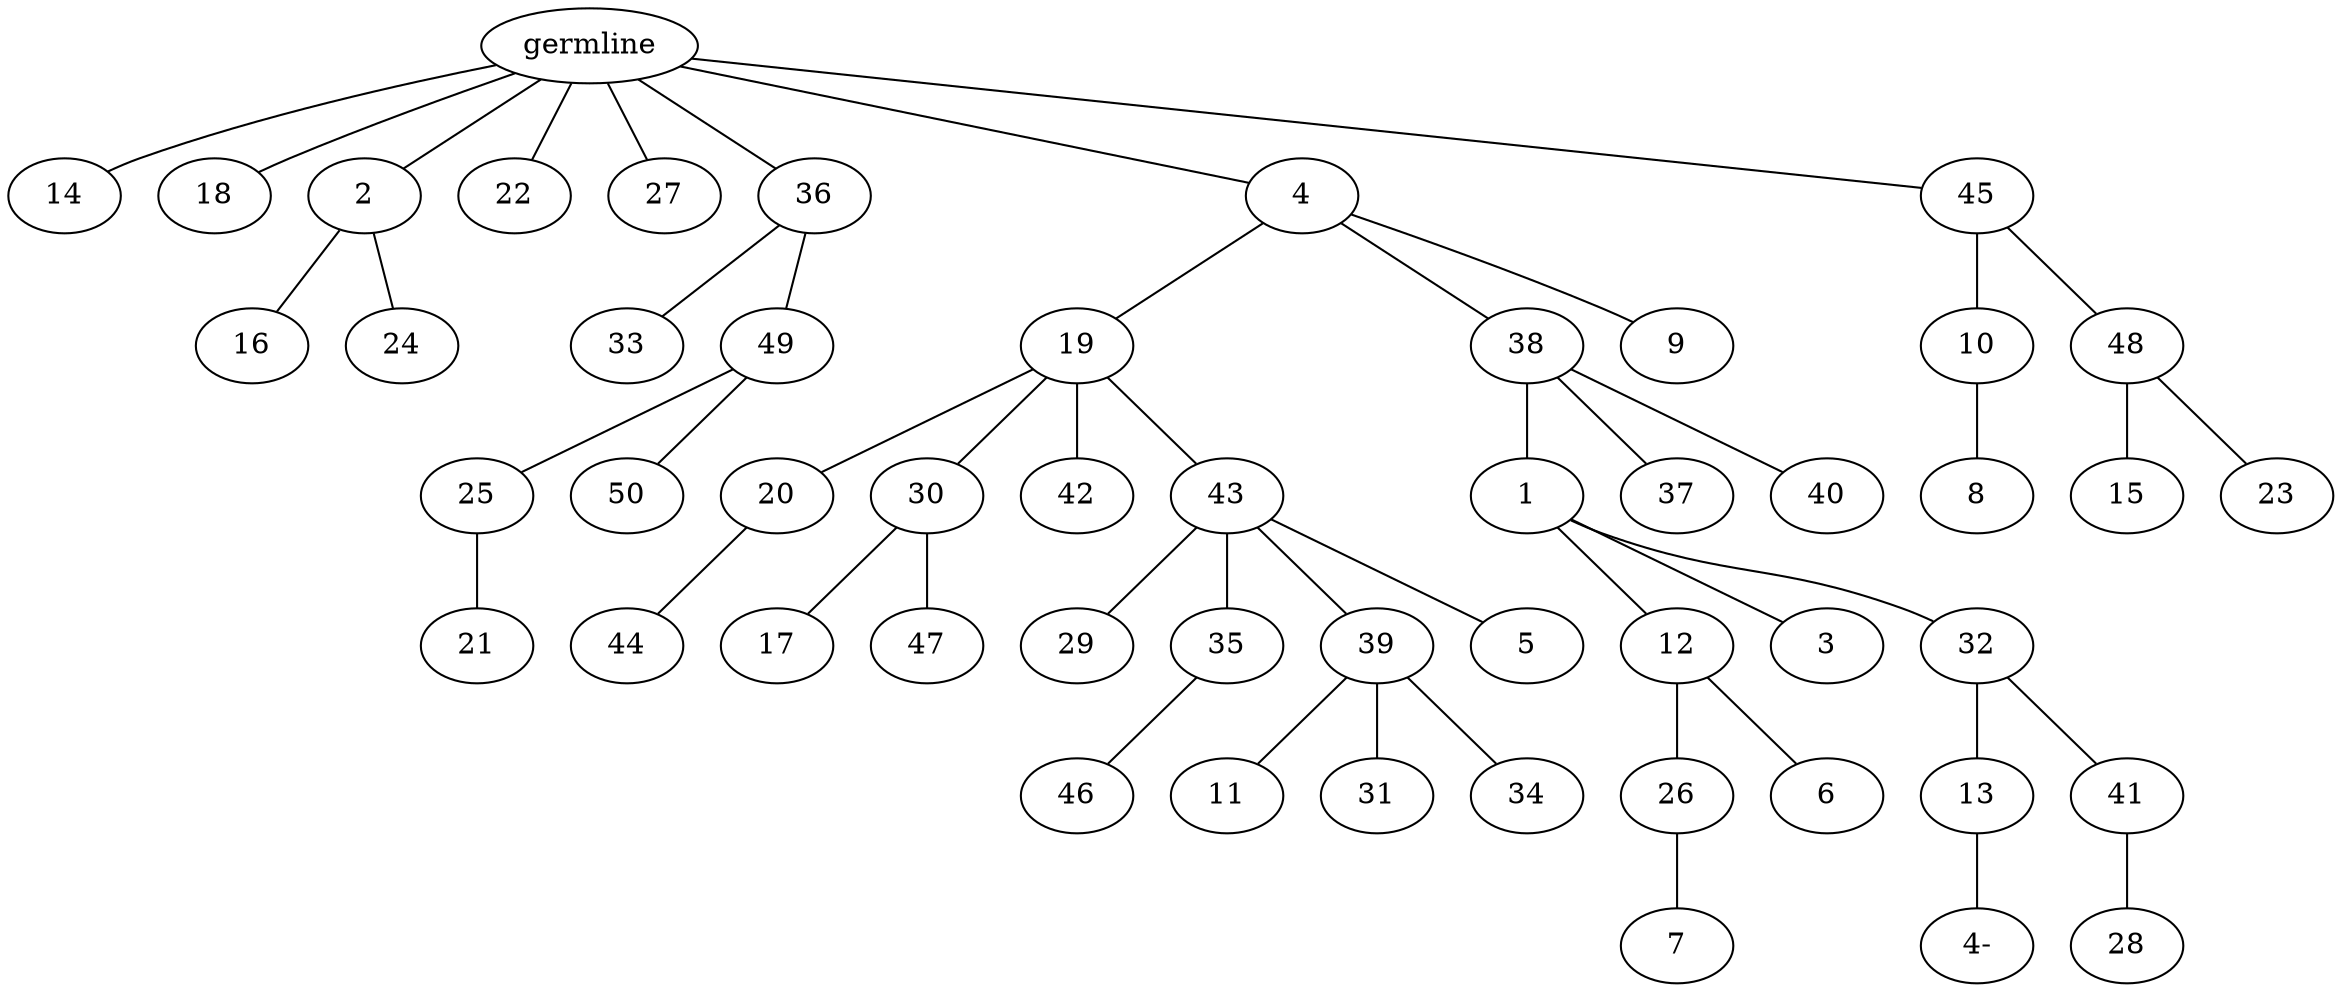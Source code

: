 graph tree {
    "140057828493776" [label="germline"];
    "140057828439904" [label="14"];
    "140057828434512" [label="18"];
    "140057828435568" [label="2"];
    "140057828435712" [label="16"];
    "140057828437968" [label="24"];
    "140057828436912" [label="22"];
    "140057828436480" [label="27"];
    "140057828437440" [label="36"];
    "140057828434656" [label="33"];
    "140057828435664" [label="49"];
    "140057828436192" [label="25"];
    "140057828435808" [label="21"];
    "140057828436240" [label="50"];
    "140057828436816" [label="4"];
    "140057828434704" [label="19"];
    "140057828435328" [label="20"];
    "140057828436720" [label="44"];
    "140057828435376" [label="30"];
    "140057828435136" [label="17"];
    "140057828434032" [label="47"];
    "140057828435520" [label="42"];
    "140057828434848" [label="43"];
    "140057828437584" [label="29"];
    "140057828436144" [label="35"];
    "140057828437920" [label="46"];
    "140057828434560" [label="39"];
    "140057827758672" [label="11"];
    "140057827758816" [label="31"];
    "140057827759152" [label="34"];
    "140057828433984" [label="5"];
    "140057828437200" [label="38"];
    "140057828434128" [label="1"];
    "140057827758576" [label="12"];
    "140057827758624" [label="26"];
    "140057827759296" [label="7"];
    "140057827758912" [label="6"];
    "140057827759104" [label="3"];
    "140057827760304" [label="32"];
    "140057827758768" [label="13"];
    "140057828439088" [label="4-"];
    "140057827759536" [label="41"];
    "140057827759632" [label="28"];
    "140057828434224" [label="37"];
    "140057828434080" [label="40"];
    "140057828434416" [label="9"];
    "140057828434800" [label="45"];
    "140057828437728" [label="10"];
    "140057827760016" [label="8"];
    "140057828436336" [label="48"];
    "140057827760256" [label="15"];
    "140057827760112" [label="23"];
    "140057828493776" -- "140057828439904";
    "140057828493776" -- "140057828434512";
    "140057828493776" -- "140057828435568";
    "140057828493776" -- "140057828436912";
    "140057828493776" -- "140057828436480";
    "140057828493776" -- "140057828437440";
    "140057828493776" -- "140057828436816";
    "140057828493776" -- "140057828434800";
    "140057828435568" -- "140057828435712";
    "140057828435568" -- "140057828437968";
    "140057828437440" -- "140057828434656";
    "140057828437440" -- "140057828435664";
    "140057828435664" -- "140057828436192";
    "140057828435664" -- "140057828436240";
    "140057828436192" -- "140057828435808";
    "140057828436816" -- "140057828434704";
    "140057828436816" -- "140057828437200";
    "140057828436816" -- "140057828434416";
    "140057828434704" -- "140057828435328";
    "140057828434704" -- "140057828435376";
    "140057828434704" -- "140057828435520";
    "140057828434704" -- "140057828434848";
    "140057828435328" -- "140057828436720";
    "140057828435376" -- "140057828435136";
    "140057828435376" -- "140057828434032";
    "140057828434848" -- "140057828437584";
    "140057828434848" -- "140057828436144";
    "140057828434848" -- "140057828434560";
    "140057828434848" -- "140057828433984";
    "140057828436144" -- "140057828437920";
    "140057828434560" -- "140057827758672";
    "140057828434560" -- "140057827758816";
    "140057828434560" -- "140057827759152";
    "140057828437200" -- "140057828434128";
    "140057828437200" -- "140057828434224";
    "140057828437200" -- "140057828434080";
    "140057828434128" -- "140057827758576";
    "140057828434128" -- "140057827759104";
    "140057828434128" -- "140057827760304";
    "140057827758576" -- "140057827758624";
    "140057827758576" -- "140057827758912";
    "140057827758624" -- "140057827759296";
    "140057827760304" -- "140057827758768";
    "140057827760304" -- "140057827759536";
    "140057827758768" -- "140057828439088";
    "140057827759536" -- "140057827759632";
    "140057828434800" -- "140057828437728";
    "140057828434800" -- "140057828436336";
    "140057828437728" -- "140057827760016";
    "140057828436336" -- "140057827760256";
    "140057828436336" -- "140057827760112";
}
